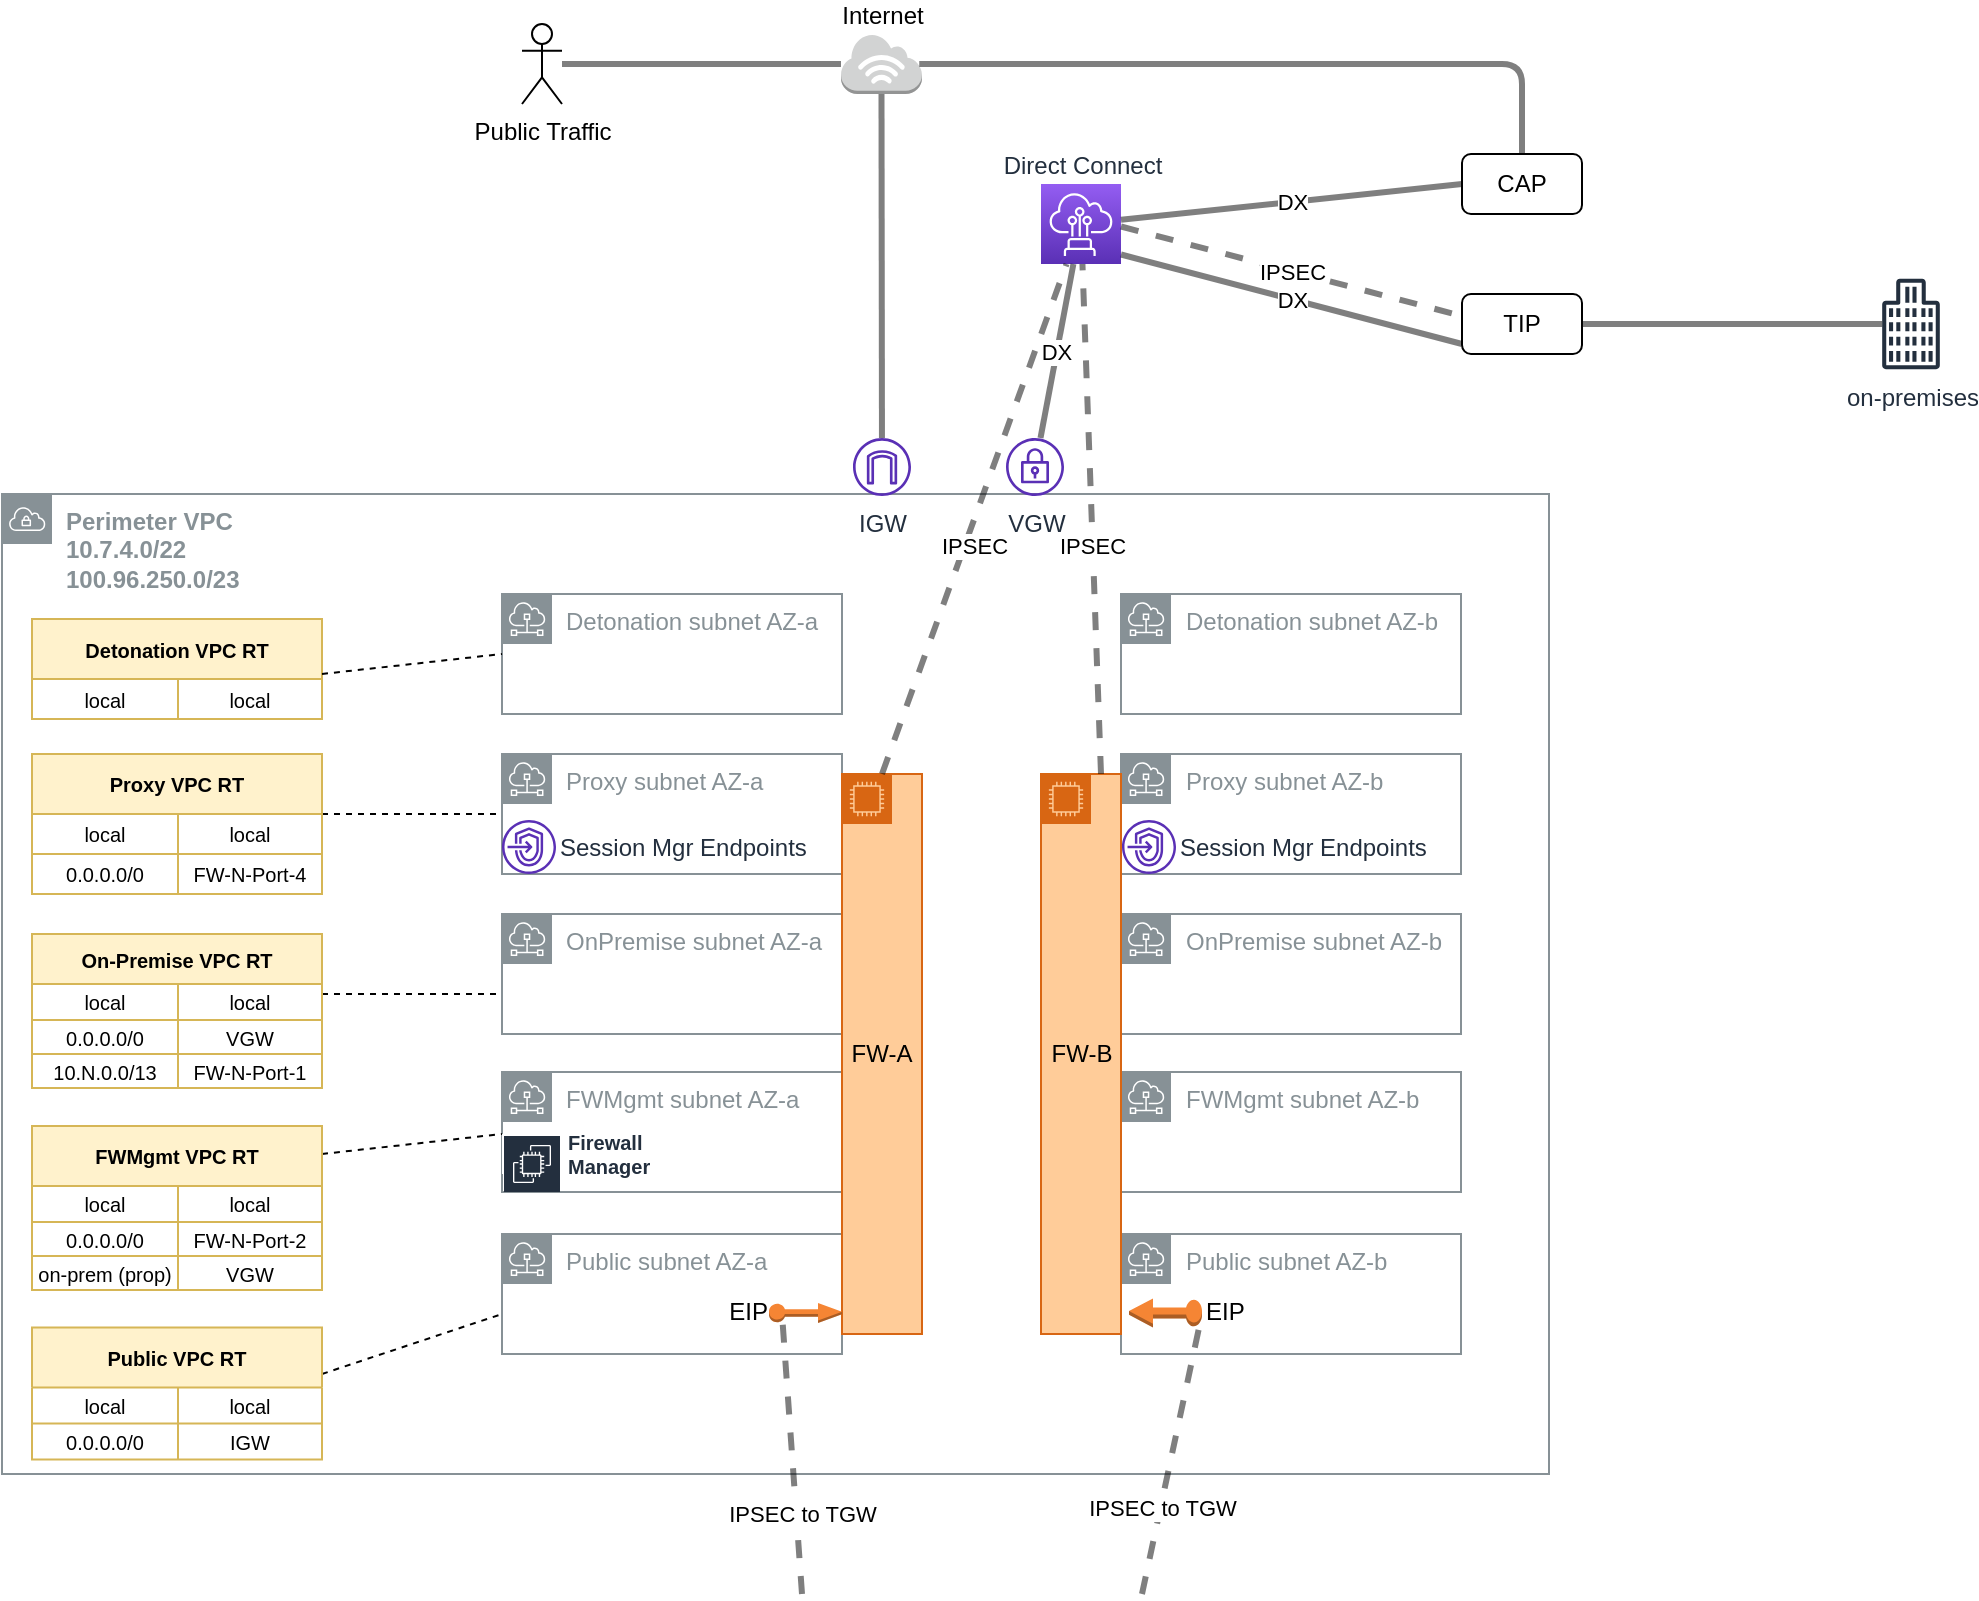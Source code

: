 <mxfile version="18.0.6" type="device"><diagram id="TK6w0RNlwNiGX7UF34bO" name="Page-1"><mxGraphModel dx="1422" dy="1862" grid="1" gridSize="10" guides="1" tooltips="1" connect="1" arrows="1" fold="1" page="1" pageScale="1" pageWidth="850" pageHeight="1100" math="0" shadow="0"><root><mxCell id="0"/><mxCell id="1" parent="0"/><mxCell id="n--Wq_EnB1C4vueyRFef-554" value="Public subnet AZ-a" style="outlineConnect=0;gradientColor=none;html=1;whiteSpace=wrap;fontSize=12;fontStyle=0;shape=mxgraph.aws4.group;grIcon=mxgraph.aws4.group_subnet;strokeColor=#879196;fillColor=none;verticalAlign=top;align=left;spacingLeft=30;fontColor=#879196;dashed=0;" parent="1" vertex="1"><mxGeometry x="470" y="-480" width="170" height="60" as="geometry"/></mxCell><mxCell id="n--Wq_EnB1C4vueyRFef-564" value="&lt;b&gt;Perimeter VPC&amp;nbsp;&lt;br&gt;10.7.4.0/22&lt;br&gt;100.96.250.0/23&lt;/b&gt;" style="outlineConnect=0;gradientColor=none;html=1;whiteSpace=wrap;fontSize=12;fontStyle=0;shape=mxgraph.aws4.group;grIcon=mxgraph.aws4.group_vpc;strokeColor=#879196;fillColor=none;verticalAlign=top;align=left;spacingLeft=30;fontColor=#879196;dashed=0;" parent="1" vertex="1"><mxGeometry x="220" y="-850" width="773.5" height="490" as="geometry"/></mxCell><mxCell id="n--Wq_EnB1C4vueyRFef-570" value="OnPremise subnet AZ-a" style="outlineConnect=0;gradientColor=none;html=1;whiteSpace=wrap;fontSize=12;fontStyle=0;shape=mxgraph.aws4.group;grIcon=mxgraph.aws4.group_subnet;strokeColor=#879196;fillColor=none;verticalAlign=top;align=left;spacingLeft=30;fontColor=#879196;dashed=0;" parent="1" vertex="1"><mxGeometry x="470" y="-640" width="170" height="60" as="geometry"/></mxCell><mxCell id="n--Wq_EnB1C4vueyRFef-571" value="FWMgmt subnet AZ-a" style="outlineConnect=0;gradientColor=none;html=1;whiteSpace=wrap;fontSize=12;fontStyle=0;shape=mxgraph.aws4.group;grIcon=mxgraph.aws4.group_subnet;strokeColor=#879196;fillColor=none;verticalAlign=top;align=left;spacingLeft=30;fontColor=#879196;dashed=0;" parent="1" vertex="1"><mxGeometry x="470" y="-561" width="170" height="60" as="geometry"/></mxCell><mxCell id="n--Wq_EnB1C4vueyRFef-572" value="Proxy subnet AZ-a" style="outlineConnect=0;gradientColor=none;html=1;whiteSpace=wrap;fontSize=12;fontStyle=0;shape=mxgraph.aws4.group;grIcon=mxgraph.aws4.group_subnet;strokeColor=#879196;fillColor=none;verticalAlign=top;align=left;spacingLeft=30;fontColor=#879196;dashed=0;" parent="1" vertex="1"><mxGeometry x="470" y="-720" width="170" height="60" as="geometry"/></mxCell><mxCell id="n--Wq_EnB1C4vueyRFef-573" value="Detonation subnet AZ-a" style="outlineConnect=0;gradientColor=none;html=1;whiteSpace=wrap;fontSize=12;fontStyle=0;shape=mxgraph.aws4.group;grIcon=mxgraph.aws4.group_subnet;strokeColor=#879196;fillColor=none;verticalAlign=top;align=left;spacingLeft=30;fontColor=#879196;dashed=0;" parent="1" vertex="1"><mxGeometry x="470" y="-800" width="170" height="60" as="geometry"/></mxCell><mxCell id="n--Wq_EnB1C4vueyRFef-574" value="" style="points=[[0,0],[0.25,0],[0.5,0],[0.75,0],[1,0],[1,0.25],[1,0.5],[1,0.75],[1,1],[0.75,1],[0.5,1],[0.25,1],[0,1],[0,0.75],[0,0.5],[0,0.25]];outlineConnect=0;gradientColor=none;html=1;whiteSpace=wrap;fontSize=12;fontStyle=0;shape=mxgraph.aws4.group;grIcon=mxgraph.aws4.group_ec2_instance_contents;strokeColor=#D86613;verticalAlign=bottom;align=center;spacingLeft=30;fontColor=#D86613;dashed=0;shadow=0;fillColor=#FFCC99;labelPosition=center;verticalLabelPosition=top;" parent="1" vertex="1"><mxGeometry x="640" y="-710" width="40" height="280" as="geometry"/></mxCell><mxCell id="n--Wq_EnB1C4vueyRFef-577" value="Public subnet AZ-b" style="outlineConnect=0;gradientColor=none;html=1;whiteSpace=wrap;fontSize=12;fontStyle=0;shape=mxgraph.aws4.group;grIcon=mxgraph.aws4.group_subnet;strokeColor=#879196;fillColor=none;verticalAlign=top;align=left;spacingLeft=30;fontColor=#879196;dashed=0;" parent="1" vertex="1"><mxGeometry x="779.5" y="-480" width="170" height="60" as="geometry"/></mxCell><mxCell id="n--Wq_EnB1C4vueyRFef-578" value="OnPremise subnet AZ-b" style="outlineConnect=0;gradientColor=none;html=1;whiteSpace=wrap;fontSize=12;fontStyle=0;shape=mxgraph.aws4.group;grIcon=mxgraph.aws4.group_subnet;strokeColor=#879196;fillColor=none;verticalAlign=top;align=left;spacingLeft=30;fontColor=#879196;dashed=0;" parent="1" vertex="1"><mxGeometry x="779.5" y="-640" width="170" height="60" as="geometry"/></mxCell><mxCell id="n--Wq_EnB1C4vueyRFef-579" value="FWMgmt subnet AZ-b&amp;nbsp;" style="outlineConnect=0;gradientColor=none;html=1;whiteSpace=wrap;fontSize=12;fontStyle=0;shape=mxgraph.aws4.group;grIcon=mxgraph.aws4.group_subnet;strokeColor=#879196;fillColor=none;verticalAlign=top;align=left;spacingLeft=30;fontColor=#879196;dashed=0;" parent="1" vertex="1"><mxGeometry x="779.5" y="-561" width="170" height="60" as="geometry"/></mxCell><mxCell id="n--Wq_EnB1C4vueyRFef-580" value="Proxy subnet AZ-b" style="outlineConnect=0;gradientColor=none;html=1;whiteSpace=wrap;fontSize=12;fontStyle=0;shape=mxgraph.aws4.group;grIcon=mxgraph.aws4.group_subnet;strokeColor=#879196;fillColor=none;verticalAlign=top;align=left;spacingLeft=30;fontColor=#879196;dashed=0;" parent="1" vertex="1"><mxGeometry x="779.5" y="-720" width="170" height="60" as="geometry"/></mxCell><mxCell id="n--Wq_EnB1C4vueyRFef-581" value="Detonation subnet AZ-b" style="outlineConnect=0;gradientColor=none;html=1;whiteSpace=wrap;fontSize=12;fontStyle=0;shape=mxgraph.aws4.group;grIcon=mxgraph.aws4.group_subnet;strokeColor=#879196;fillColor=none;verticalAlign=top;align=left;spacingLeft=30;fontColor=#879196;dashed=0;" parent="1" vertex="1"><mxGeometry x="779.5" y="-800" width="170" height="60" as="geometry"/></mxCell><mxCell id="n--Wq_EnB1C4vueyRFef-582" value="" style="points=[[0,0],[0.25,0],[0.5,0],[0.75,0],[1,0],[1,0.25],[1,0.5],[1,0.75],[1,1],[0.75,1],[0.5,1],[0.25,1],[0,1],[0,0.75],[0,0.5],[0,0.25]];outlineConnect=0;gradientColor=none;html=1;whiteSpace=wrap;fontSize=12;fontStyle=0;shape=mxgraph.aws4.group;grIcon=mxgraph.aws4.group_ec2_instance_contents;strokeColor=#D86613;verticalAlign=bottom;align=center;spacingLeft=30;fontColor=#D86613;dashed=0;shadow=0;fillColor=#FFCC99;labelPosition=center;verticalLabelPosition=top;" parent="1" vertex="1"><mxGeometry x="739.5" y="-710" width="40" height="280" as="geometry"/></mxCell><mxCell id="n--Wq_EnB1C4vueyRFef-583" value="EIP" style="outlineConnect=0;dashed=0;verticalLabelPosition=middle;verticalAlign=middle;align=right;html=1;shape=mxgraph.aws3.elastic_ip;fillColor=#F58534;gradientColor=none;shadow=0;strokeColor=#000000;strokeWidth=1;labelPosition=left;" parent="1" vertex="1"><mxGeometry x="603.5" y="-445.53" width="36.5" height="10.02" as="geometry"/></mxCell><mxCell id="n--Wq_EnB1C4vueyRFef-585" value="EIP" style="outlineConnect=0;dashed=0;verticalLabelPosition=middle;verticalAlign=middle;align=left;html=1;shape=mxgraph.aws3.elastic_ip;fillColor=#F58534;gradientColor=none;shadow=0;strokeColor=#000000;strokeWidth=1;labelPosition=right;flipH=1;" parent="1" vertex="1"><mxGeometry x="783.5" y="-447.76" width="36.5" height="14.49" as="geometry"/></mxCell><mxCell id="n--Wq_EnB1C4vueyRFef-586" value="IPSEC to TGW" style="endArrow=none;dashed=1;html=1;strokeWidth=3;opacity=50;" parent="1" edge="1"><mxGeometry x="-0.431" y="-3" width="50" height="50" relative="1" as="geometry"><mxPoint x="620" y="-300" as="sourcePoint"/><mxPoint x="610" y="-440" as="targetPoint"/><mxPoint as="offset"/></mxGeometry></mxCell><mxCell id="n--Wq_EnB1C4vueyRFef-587" value="IPSEC to TGW" style="endArrow=none;dashed=1;html=1;strokeWidth=3;opacity=50;" parent="1" edge="1"><mxGeometry x="-0.382" y="-1" width="50" height="50" relative="1" as="geometry"><mxPoint x="790" y="-300" as="sourcePoint"/><mxPoint x="820" y="-440" as="targetPoint"/><mxPoint as="offset"/></mxGeometry></mxCell><mxCell id="n--Wq_EnB1C4vueyRFef-588" value="FW-A" style="text;html=1;strokeColor=none;fillColor=none;align=center;verticalAlign=middle;whiteSpace=wrap;rounded=0;shadow=0;" parent="1" vertex="1"><mxGeometry x="640" y="-580" width="40" height="20" as="geometry"/></mxCell><mxCell id="n--Wq_EnB1C4vueyRFef-589" value="FW-B" style="text;html=1;strokeColor=none;fillColor=none;align=center;verticalAlign=middle;whiteSpace=wrap;rounded=0;shadow=0;" parent="1" vertex="1"><mxGeometry x="740" y="-580" width="40" height="20" as="geometry"/></mxCell><mxCell id="n--Wq_EnB1C4vueyRFef-595" value="Session Mgr Endpoints" style="outlineConnect=0;fontColor=#232F3E;gradientColor=none;fillColor=#5A30B5;strokeColor=none;dashed=0;verticalLabelPosition=middle;verticalAlign=middle;align=left;html=1;fontSize=12;fontStyle=0;aspect=fixed;pointerEvents=1;shape=mxgraph.aws4.endpoints;shadow=0;sketch=0;labelPosition=right;" parent="1" vertex="1"><mxGeometry x="470" y="-687" width="27" height="27" as="geometry"/></mxCell><mxCell id="n--Wq_EnB1C4vueyRFef-596" value="Session Mgr Endpoints" style="outlineConnect=0;fontColor=#232F3E;gradientColor=none;fillColor=#5A30B5;strokeColor=none;dashed=0;verticalLabelPosition=middle;verticalAlign=middle;align=left;html=1;fontSize=12;fontStyle=0;aspect=fixed;pointerEvents=1;shape=mxgraph.aws4.endpoints;shadow=0;sketch=0;labelPosition=right;" parent="1" vertex="1"><mxGeometry x="780" y="-687" width="27" height="27" as="geometry"/></mxCell><mxCell id="n--Wq_EnB1C4vueyRFef-597" value="Firewall Manager" style="outlineConnect=0;fontColor=#232F3E;gradientColor=none;strokeColor=#ffffff;fillColor=#232F3E;dashed=0;verticalLabelPosition=middle;verticalAlign=middle;align=left;html=1;whiteSpace=wrap;fontSize=10;fontStyle=1;spacing=3;shape=mxgraph.aws4.productIcon;prIcon=mxgraph.aws4.ec2;shadow=0;labelPosition=right;" parent="1" vertex="1"><mxGeometry x="470" y="-530" width="30" height="20" as="geometry"/></mxCell><mxCell id="n--Wq_EnB1C4vueyRFef-604" value="VGW" style="outlineConnect=0;fontColor=#232F3E;gradientColor=none;fillColor=#5A30B5;strokeColor=none;dashed=0;verticalLabelPosition=bottom;verticalAlign=top;align=center;html=1;fontSize=12;fontStyle=0;aspect=fixed;pointerEvents=1;shape=mxgraph.aws4.vpn_gateway;shadow=0;labelPosition=center;" parent="1" vertex="1"><mxGeometry x="722" y="-878" width="29" height="29" as="geometry"/></mxCell><mxCell id="n--Wq_EnB1C4vueyRFef-603" value="IGW" style="outlineConnect=0;fontColor=#232F3E;gradientColor=none;fillColor=#5A30B5;strokeColor=none;dashed=0;verticalLabelPosition=bottom;verticalAlign=top;align=center;html=1;fontSize=12;fontStyle=0;aspect=fixed;pointerEvents=1;shape=mxgraph.aws4.internet_gateway;shadow=0;" parent="1" vertex="1"><mxGeometry x="645.5" y="-878" width="29" height="29" as="geometry"/></mxCell><mxCell id="n--Wq_EnB1C4vueyRFef-605" value="Direct Connect" style="outlineConnect=0;fontColor=#232F3E;gradientColor=#945DF2;gradientDirection=north;fillColor=#5A30B5;strokeColor=#ffffff;dashed=0;verticalLabelPosition=top;verticalAlign=bottom;align=center;html=1;fontSize=12;fontStyle=0;aspect=fixed;shape=mxgraph.aws4.resourceIcon;resIcon=mxgraph.aws4.direct_connect;shadow=0;labelPosition=center;" parent="1" vertex="1"><mxGeometry x="739.5" y="-1005" width="40" height="40" as="geometry"/></mxCell><mxCell id="n--Wq_EnB1C4vueyRFef-606" value="CAP" style="rounded=1;whiteSpace=wrap;html=1;shadow=0;strokeColor=#000000;strokeWidth=1;fillColor=none;" parent="1" vertex="1"><mxGeometry x="950" y="-1020" width="60" height="30" as="geometry"/></mxCell><mxCell id="n--Wq_EnB1C4vueyRFef-607" value="TIP" style="rounded=1;whiteSpace=wrap;html=1;shadow=0;strokeColor=#000000;strokeWidth=1;fillColor=none;" parent="1" vertex="1"><mxGeometry x="950" y="-950" width="60" height="30" as="geometry"/></mxCell><mxCell id="n--Wq_EnB1C4vueyRFef-608" value="DX" style="endArrow=none;html=1;strokeWidth=3;opacity=50;entryX=0;entryY=0.5;entryDx=0;entryDy=0;" parent="1" source="n--Wq_EnB1C4vueyRFef-605" target="n--Wq_EnB1C4vueyRFef-606" edge="1"><mxGeometry width="50" height="50" relative="1" as="geometry"><mxPoint x="827" y="-960" as="sourcePoint"/><mxPoint x="807" y="-1170" as="targetPoint"/></mxGeometry></mxCell><mxCell id="n--Wq_EnB1C4vueyRFef-609" value="IPSEC" style="endArrow=none;dashed=1;html=1;strokeWidth=3;opacity=50;entryX=0;entryY=0.5;entryDx=0;entryDy=0;" parent="1" edge="1"><mxGeometry width="50" height="50" relative="1" as="geometry"><mxPoint x="779.5" y="-983.751" as="sourcePoint"/><mxPoint x="950" y="-939" as="targetPoint"/></mxGeometry></mxCell><mxCell id="n--Wq_EnB1C4vueyRFef-610" value="Internet" style="outlineConnect=0;dashed=0;verticalLabelPosition=top;verticalAlign=bottom;align=center;html=1;shape=mxgraph.aws3.internet_3;fillColor=#D2D3D3;gradientColor=none;shadow=0;strokeColor=#000000;strokeWidth=1;labelPosition=center;" parent="1" vertex="1"><mxGeometry x="639.5" y="-1080" width="40.5" height="30" as="geometry"/></mxCell><mxCell id="n--Wq_EnB1C4vueyRFef-613" value="on-premises" style="outlineConnect=0;fontColor=#232F3E;gradientColor=none;fillColor=#232F3E;strokeColor=none;dashed=0;verticalLabelPosition=bottom;verticalAlign=top;align=center;html=1;fontSize=12;fontStyle=0;aspect=fixed;pointerEvents=1;shape=mxgraph.aws4.office_building;shadow=0;" parent="1" vertex="1"><mxGeometry x="1160" y="-957.62" width="29" height="45.24" as="geometry"/></mxCell><mxCell id="n--Wq_EnB1C4vueyRFef-614" value="" style="endArrow=none;html=1;strokeColor=#000000;strokeWidth=3;opacity=50;exitX=1;exitY=0.5;exitDx=0;exitDy=0;" parent="1" source="n--Wq_EnB1C4vueyRFef-607" target="n--Wq_EnB1C4vueyRFef-613" edge="1"><mxGeometry width="50" height="50" relative="1" as="geometry"><mxPoint x="1200" y="-780" as="sourcePoint"/><mxPoint x="1250" y="-830" as="targetPoint"/></mxGeometry></mxCell><mxCell id="n--Wq_EnB1C4vueyRFef-615" value="" style="endArrow=none;html=1;strokeColor=#000000;strokeWidth=3;opacity=50;entryX=0.5;entryY=1;entryDx=0;entryDy=0;entryPerimeter=0;" parent="1" source="n--Wq_EnB1C4vueyRFef-603" target="n--Wq_EnB1C4vueyRFef-610" edge="1"><mxGeometry width="50" height="50" relative="1" as="geometry"><mxPoint x="661" y="-899" as="sourcePoint"/><mxPoint x="860" y="-800" as="targetPoint"/></mxGeometry></mxCell><mxCell id="n--Wq_EnB1C4vueyRFef-616" value="IPSEC" style="endArrow=none;dashed=1;html=1;strokeWidth=3;opacity=50;exitX=0.5;exitY=0;exitDx=0;exitDy=0;labelPosition=center;verticalLabelPosition=bottom;align=center;verticalAlign=top;" parent="1" source="n--Wq_EnB1C4vueyRFef-574" target="n--Wq_EnB1C4vueyRFef-605" edge="1"><mxGeometry width="50" height="50" relative="1" as="geometry"><mxPoint x="710" y="-880" as="sourcePoint"/><mxPoint x="710" y="-985" as="targetPoint"/></mxGeometry></mxCell><mxCell id="n--Wq_EnB1C4vueyRFef-617" value="Public Traffic" style="shape=umlActor;verticalLabelPosition=bottom;labelBackgroundColor=#ffffff;verticalAlign=top;html=1;outlineConnect=0;shadow=0;strokeColor=#000000;strokeWidth=1;fillColor=none;" parent="1" vertex="1"><mxGeometry x="480" y="-1085" width="20" height="40" as="geometry"/></mxCell><mxCell id="n--Wq_EnB1C4vueyRFef-618" value="" style="endArrow=none;html=1;strokeColor=#000000;strokeWidth=3;opacity=50;" parent="1" source="n--Wq_EnB1C4vueyRFef-610" target="n--Wq_EnB1C4vueyRFef-617" edge="1"><mxGeometry width="50" height="50" relative="1" as="geometry"><mxPoint x="671" y="-889" as="sourcePoint"/><mxPoint x="540" y="-1060" as="targetPoint"/></mxGeometry></mxCell><mxCell id="n--Wq_EnB1C4vueyRFef-621" value="" style="endArrow=none;html=1;strokeColor=#000000;strokeWidth=3;opacity=50;entryX=0.966;entryY=0.5;entryDx=0;entryDy=0;entryPerimeter=0;exitX=0.5;exitY=0;exitDx=0;exitDy=0;" parent="1" source="n--Wq_EnB1C4vueyRFef-606" target="n--Wq_EnB1C4vueyRFef-610" edge="1"><mxGeometry width="50" height="50" relative="1" as="geometry"><mxPoint x="1010" y="-1065" as="sourcePoint"/><mxPoint x="800.5" y="-1080" as="targetPoint"/><Array as="points"><mxPoint x="980" y="-1065"/></Array></mxGeometry></mxCell><mxCell id="cxsfAXZKZCfiQZfQVmb0-6" value="Detonation VPC RT" style="shape=table;html=1;whiteSpace=wrap;startSize=30;container=1;collapsible=0;childLayout=tableLayout;fontStyle=1;align=center;fillColor=#fff2cc;strokeColor=#d6b656;fontSize=10;" parent="1" vertex="1"><mxGeometry x="235" y="-787.5" width="145" height="50" as="geometry"/></mxCell><mxCell id="cxsfAXZKZCfiQZfQVmb0-7" value="" style="shape=partialRectangle;html=1;whiteSpace=wrap;collapsible=0;dropTarget=0;pointerEvents=0;fillColor=none;top=0;left=0;bottom=0;right=0;points=[[0,0.5],[1,0.5]];portConstraint=eastwest;fontSize=10;" parent="cxsfAXZKZCfiQZfQVmb0-6" vertex="1"><mxGeometry y="30" width="145" height="20" as="geometry"/></mxCell><mxCell id="cxsfAXZKZCfiQZfQVmb0-8" value="local" style="shape=partialRectangle;html=1;whiteSpace=wrap;connectable=0;fillColor=none;top=0;left=0;bottom=0;right=0;overflow=hidden;fontSize=10;" parent="cxsfAXZKZCfiQZfQVmb0-7" vertex="1"><mxGeometry width="73" height="20" as="geometry"><mxRectangle width="73" height="20" as="alternateBounds"/></mxGeometry></mxCell><mxCell id="cxsfAXZKZCfiQZfQVmb0-9" value="local" style="shape=partialRectangle;html=1;whiteSpace=wrap;connectable=0;fillColor=none;top=0;left=0;bottom=0;right=0;overflow=hidden;fontSize=10;" parent="cxsfAXZKZCfiQZfQVmb0-7" vertex="1"><mxGeometry x="73" width="72" height="20" as="geometry"><mxRectangle width="72" height="20" as="alternateBounds"/></mxGeometry></mxCell><mxCell id="cxsfAXZKZCfiQZfQVmb0-67" value="" style="endArrow=none;dashed=1;html=1;fontSize=10;" parent="1" edge="1"><mxGeometry width="50" height="50" relative="1" as="geometry"><mxPoint x="380" y="-760" as="sourcePoint"/><mxPoint x="470" y="-770" as="targetPoint"/></mxGeometry></mxCell><mxCell id="cxsfAXZKZCfiQZfQVmb0-68" value="" style="endArrow=none;dashed=1;html=1;fontSize=10;" parent="1" edge="1"><mxGeometry width="50" height="50" relative="1" as="geometry"><mxPoint x="380" y="-690" as="sourcePoint"/><mxPoint x="470" y="-690" as="targetPoint"/></mxGeometry></mxCell><mxCell id="cxsfAXZKZCfiQZfQVmb0-69" value="" style="endArrow=none;dashed=1;html=1;fontSize=10;" parent="1" edge="1"><mxGeometry width="50" height="50" relative="1" as="geometry"><mxPoint x="380" y="-600" as="sourcePoint"/><mxPoint x="470" y="-600" as="targetPoint"/></mxGeometry></mxCell><mxCell id="cxsfAXZKZCfiQZfQVmb0-70" value="" style="endArrow=none;dashed=1;html=1;fontSize=10;" parent="1" edge="1"><mxGeometry width="50" height="50" relative="1" as="geometry"><mxPoint x="380" y="-520" as="sourcePoint"/><mxPoint x="470" y="-530" as="targetPoint"/></mxGeometry></mxCell><mxCell id="cxsfAXZKZCfiQZfQVmb0-71" value="" style="endArrow=none;dashed=1;html=1;fontSize=10;" parent="1" edge="1"><mxGeometry width="50" height="50" relative="1" as="geometry"><mxPoint x="380" y="-410" as="sourcePoint"/><mxPoint x="470" y="-440" as="targetPoint"/></mxGeometry></mxCell><mxCell id="cxsfAXZKZCfiQZfQVmb0-39" value="Public VPC RT" style="shape=table;html=1;whiteSpace=wrap;startSize=30;container=1;collapsible=0;childLayout=tableLayout;fontStyle=1;align=center;fillColor=#fff2cc;strokeColor=#d6b656;fontSize=10;" parent="1" vertex="1"><mxGeometry x="235" y="-433.27" width="145" height="66" as="geometry"/></mxCell><mxCell id="cxsfAXZKZCfiQZfQVmb0-40" value="" style="shape=partialRectangle;html=1;whiteSpace=wrap;collapsible=0;dropTarget=0;pointerEvents=0;fillColor=none;top=0;left=0;bottom=0;right=0;points=[[0,0.5],[1,0.5]];portConstraint=eastwest;fontSize=10;" parent="cxsfAXZKZCfiQZfQVmb0-39" vertex="1"><mxGeometry y="30" width="145" height="18" as="geometry"/></mxCell><mxCell id="cxsfAXZKZCfiQZfQVmb0-41" value="local" style="shape=partialRectangle;html=1;whiteSpace=wrap;connectable=0;fillColor=none;top=0;left=0;bottom=0;right=0;overflow=hidden;fontSize=10;" parent="cxsfAXZKZCfiQZfQVmb0-40" vertex="1"><mxGeometry width="73" height="18" as="geometry"/></mxCell><mxCell id="cxsfAXZKZCfiQZfQVmb0-42" value="local" style="shape=partialRectangle;html=1;whiteSpace=wrap;connectable=0;fillColor=none;top=0;left=0;bottom=0;right=0;overflow=hidden;fontSize=10;" parent="cxsfAXZKZCfiQZfQVmb0-40" vertex="1"><mxGeometry x="73" width="72" height="18" as="geometry"/></mxCell><mxCell id="cxsfAXZKZCfiQZfQVmb0-43" style="shape=partialRectangle;html=1;whiteSpace=wrap;collapsible=0;dropTarget=0;pointerEvents=0;fillColor=none;top=0;left=0;bottom=0;right=0;points=[[0,0.5],[1,0.5]];portConstraint=eastwest;fontSize=10;" parent="cxsfAXZKZCfiQZfQVmb0-39" vertex="1"><mxGeometry y="48" width="145" height="18" as="geometry"/></mxCell><mxCell id="cxsfAXZKZCfiQZfQVmb0-44" value="0.0.0.0/0" style="shape=partialRectangle;html=1;whiteSpace=wrap;connectable=0;fillColor=none;top=0;left=0;bottom=0;right=0;overflow=hidden;fontSize=10;" parent="cxsfAXZKZCfiQZfQVmb0-43" vertex="1"><mxGeometry width="73" height="18" as="geometry"/></mxCell><mxCell id="cxsfAXZKZCfiQZfQVmb0-45" value="IGW" style="shape=partialRectangle;html=1;whiteSpace=wrap;connectable=0;fillColor=none;top=0;left=0;bottom=0;right=0;overflow=hidden;fontSize=10;" parent="cxsfAXZKZCfiQZfQVmb0-43" vertex="1"><mxGeometry x="73" width="72" height="18" as="geometry"/></mxCell><mxCell id="cxsfAXZKZCfiQZfQVmb0-46" value="FWMgmt VPC RT" style="shape=table;html=1;whiteSpace=wrap;startSize=30;container=1;collapsible=0;childLayout=tableLayout;fontStyle=1;align=center;fillColor=#fff2cc;strokeColor=#d6b656;fontSize=10;" parent="1" vertex="1"><mxGeometry x="235" y="-534" width="145" height="82" as="geometry"/></mxCell><mxCell id="cxsfAXZKZCfiQZfQVmb0-47" value="" style="shape=partialRectangle;html=1;whiteSpace=wrap;collapsible=0;dropTarget=0;pointerEvents=0;fillColor=none;top=0;left=0;bottom=0;right=0;points=[[0,0.5],[1,0.5]];portConstraint=eastwest;fontSize=10;" parent="cxsfAXZKZCfiQZfQVmb0-46" vertex="1"><mxGeometry y="30" width="145" height="18" as="geometry"/></mxCell><mxCell id="cxsfAXZKZCfiQZfQVmb0-48" value="local" style="shape=partialRectangle;html=1;whiteSpace=wrap;connectable=0;fillColor=none;top=0;left=0;bottom=0;right=0;overflow=hidden;fontSize=10;" parent="cxsfAXZKZCfiQZfQVmb0-47" vertex="1"><mxGeometry width="73" height="18" as="geometry"><mxRectangle width="73" height="18" as="alternateBounds"/></mxGeometry></mxCell><mxCell id="cxsfAXZKZCfiQZfQVmb0-49" value="local" style="shape=partialRectangle;html=1;whiteSpace=wrap;connectable=0;fillColor=none;top=0;left=0;bottom=0;right=0;overflow=hidden;fontSize=10;" parent="cxsfAXZKZCfiQZfQVmb0-47" vertex="1"><mxGeometry x="73" width="72" height="18" as="geometry"><mxRectangle width="72" height="18" as="alternateBounds"/></mxGeometry></mxCell><mxCell id="cxsfAXZKZCfiQZfQVmb0-53" style="shape=partialRectangle;html=1;whiteSpace=wrap;collapsible=0;dropTarget=0;pointerEvents=0;fillColor=none;top=0;left=0;bottom=0;right=0;points=[[0,0.5],[1,0.5]];portConstraint=eastwest;fontSize=10;" parent="cxsfAXZKZCfiQZfQVmb0-46" vertex="1"><mxGeometry y="48" width="145" height="17" as="geometry"/></mxCell><mxCell id="cxsfAXZKZCfiQZfQVmb0-54" value="0.0.0.0/0" style="shape=partialRectangle;html=1;whiteSpace=wrap;connectable=0;fillColor=none;top=0;left=0;bottom=0;right=0;overflow=hidden;fontSize=10;" parent="cxsfAXZKZCfiQZfQVmb0-53" vertex="1"><mxGeometry width="73" height="17" as="geometry"><mxRectangle width="73" height="17" as="alternateBounds"/></mxGeometry></mxCell><mxCell id="cxsfAXZKZCfiQZfQVmb0-55" value="FW-N-Port-2" style="shape=partialRectangle;html=1;whiteSpace=wrap;connectable=0;fillColor=none;top=0;left=0;bottom=0;right=0;overflow=hidden;fontSize=10;" parent="cxsfAXZKZCfiQZfQVmb0-53" vertex="1"><mxGeometry x="73" width="72" height="17" as="geometry"><mxRectangle width="72" height="17" as="alternateBounds"/></mxGeometry></mxCell><mxCell id="cxsfAXZKZCfiQZfQVmb0-56" style="shape=partialRectangle;html=1;whiteSpace=wrap;collapsible=0;dropTarget=0;pointerEvents=0;fillColor=none;top=0;left=0;bottom=0;right=0;points=[[0,0.5],[1,0.5]];portConstraint=eastwest;fontSize=10;" parent="cxsfAXZKZCfiQZfQVmb0-46" vertex="1"><mxGeometry y="65" width="145" height="17" as="geometry"/></mxCell><mxCell id="cxsfAXZKZCfiQZfQVmb0-57" value="on-prem (prop)" style="shape=partialRectangle;html=1;whiteSpace=wrap;connectable=0;fillColor=none;top=0;left=0;bottom=0;right=0;overflow=hidden;fontSize=10;" parent="cxsfAXZKZCfiQZfQVmb0-56" vertex="1"><mxGeometry width="73" height="17" as="geometry"><mxRectangle width="73" height="17" as="alternateBounds"/></mxGeometry></mxCell><mxCell id="cxsfAXZKZCfiQZfQVmb0-58" value="VGW" style="shape=partialRectangle;html=1;whiteSpace=wrap;connectable=0;fillColor=none;top=0;left=0;bottom=0;right=0;overflow=hidden;fontSize=10;" parent="cxsfAXZKZCfiQZfQVmb0-56" vertex="1"><mxGeometry x="73" width="72" height="17" as="geometry"><mxRectangle width="72" height="17" as="alternateBounds"/></mxGeometry></mxCell><mxCell id="cxsfAXZKZCfiQZfQVmb0-59" value="On-Premise VPC RT" style="shape=table;html=1;whiteSpace=wrap;startSize=25;container=1;collapsible=0;childLayout=tableLayout;fontStyle=1;align=center;fillColor=#fff2cc;strokeColor=#d6b656;fontSize=10;" parent="1" vertex="1"><mxGeometry x="235" y="-630" width="145" height="77" as="geometry"/></mxCell><mxCell id="cxsfAXZKZCfiQZfQVmb0-60" value="" style="shape=partialRectangle;html=1;whiteSpace=wrap;collapsible=0;dropTarget=0;pointerEvents=0;fillColor=none;top=0;left=0;bottom=0;right=0;points=[[0,0.5],[1,0.5]];portConstraint=eastwest;fontSize=10;" parent="cxsfAXZKZCfiQZfQVmb0-59" vertex="1"><mxGeometry y="25" width="145" height="18" as="geometry"/></mxCell><mxCell id="cxsfAXZKZCfiQZfQVmb0-61" value="local" style="shape=partialRectangle;html=1;whiteSpace=wrap;connectable=0;fillColor=none;top=0;left=0;bottom=0;right=0;overflow=hidden;fontSize=10;" parent="cxsfAXZKZCfiQZfQVmb0-60" vertex="1"><mxGeometry width="73" height="18" as="geometry"><mxRectangle width="73" height="18" as="alternateBounds"/></mxGeometry></mxCell><mxCell id="cxsfAXZKZCfiQZfQVmb0-62" value="local" style="shape=partialRectangle;html=1;whiteSpace=wrap;connectable=0;fillColor=none;top=0;left=0;bottom=0;right=0;overflow=hidden;fontSize=10;" parent="cxsfAXZKZCfiQZfQVmb0-60" vertex="1"><mxGeometry x="73" width="72" height="18" as="geometry"><mxRectangle width="72" height="18" as="alternateBounds"/></mxGeometry></mxCell><mxCell id="cxsfAXZKZCfiQZfQVmb0-63" style="shape=partialRectangle;html=1;whiteSpace=wrap;collapsible=0;dropTarget=0;pointerEvents=0;fillColor=none;top=0;left=0;bottom=0;right=0;points=[[0,0.5],[1,0.5]];portConstraint=eastwest;fontSize=10;" parent="cxsfAXZKZCfiQZfQVmb0-59" vertex="1"><mxGeometry y="43" width="145" height="17" as="geometry"/></mxCell><mxCell id="cxsfAXZKZCfiQZfQVmb0-64" value="0.0.0.0/0" style="shape=partialRectangle;html=1;whiteSpace=wrap;connectable=0;fillColor=none;top=0;left=0;bottom=0;right=0;overflow=hidden;fontSize=10;" parent="cxsfAXZKZCfiQZfQVmb0-63" vertex="1"><mxGeometry width="73" height="17" as="geometry"><mxRectangle width="73" height="17" as="alternateBounds"/></mxGeometry></mxCell><mxCell id="cxsfAXZKZCfiQZfQVmb0-65" value="&lt;font style=&quot;font-size: 10px&quot;&gt;VGW&lt;/font&gt;" style="shape=partialRectangle;html=1;whiteSpace=wrap;connectable=0;fillColor=none;top=0;left=0;bottom=0;right=0;overflow=hidden;fontSize=10;" parent="cxsfAXZKZCfiQZfQVmb0-63" vertex="1"><mxGeometry x="73" width="72" height="17" as="geometry"><mxRectangle width="72" height="17" as="alternateBounds"/></mxGeometry></mxCell><mxCell id="4w3YNaCSY7jddc9ZtGLI-1" style="shape=partialRectangle;html=1;whiteSpace=wrap;collapsible=0;dropTarget=0;pointerEvents=0;fillColor=none;top=0;left=0;bottom=0;right=0;points=[[0,0.5],[1,0.5]];portConstraint=eastwest;fontSize=10;" parent="cxsfAXZKZCfiQZfQVmb0-59" vertex="1"><mxGeometry y="60" width="145" height="17" as="geometry"/></mxCell><mxCell id="4w3YNaCSY7jddc9ZtGLI-2" value="10.N.0.0/13" style="shape=partialRectangle;html=1;whiteSpace=wrap;connectable=0;fillColor=none;top=0;left=0;bottom=0;right=0;overflow=hidden;fontSize=10;" parent="4w3YNaCSY7jddc9ZtGLI-1" vertex="1"><mxGeometry width="73" height="17" as="geometry"><mxRectangle width="73" height="17" as="alternateBounds"/></mxGeometry></mxCell><mxCell id="4w3YNaCSY7jddc9ZtGLI-3" value="FW-N-Port-1" style="shape=partialRectangle;html=1;whiteSpace=wrap;connectable=0;fillColor=none;top=0;left=0;bottom=0;right=0;overflow=hidden;fontSize=10;" parent="4w3YNaCSY7jddc9ZtGLI-1" vertex="1"><mxGeometry x="73" width="72" height="17" as="geometry"><mxRectangle width="72" height="17" as="alternateBounds"/></mxGeometry></mxCell><mxCell id="cxsfAXZKZCfiQZfQVmb0-29" value="Proxy VPC RT" style="shape=table;html=1;whiteSpace=wrap;startSize=30;container=1;collapsible=0;childLayout=tableLayout;fontStyle=1;align=center;fillColor=#fff2cc;strokeColor=#d6b656;fontSize=10;" parent="1" vertex="1"><mxGeometry x="235" y="-720" width="145" height="70" as="geometry"/></mxCell><mxCell id="cxsfAXZKZCfiQZfQVmb0-30" value="" style="shape=partialRectangle;html=1;whiteSpace=wrap;collapsible=0;dropTarget=0;pointerEvents=0;fillColor=none;top=0;left=0;bottom=0;right=0;points=[[0,0.5],[1,0.5]];portConstraint=eastwest;fontSize=10;" parent="cxsfAXZKZCfiQZfQVmb0-29" vertex="1"><mxGeometry y="30" width="145" height="20" as="geometry"/></mxCell><mxCell id="cxsfAXZKZCfiQZfQVmb0-31" value="local" style="shape=partialRectangle;html=1;whiteSpace=wrap;connectable=0;fillColor=none;top=0;left=0;bottom=0;right=0;overflow=hidden;fontSize=10;" parent="cxsfAXZKZCfiQZfQVmb0-30" vertex="1"><mxGeometry width="73" height="20" as="geometry"/></mxCell><mxCell id="cxsfAXZKZCfiQZfQVmb0-32" value="local" style="shape=partialRectangle;html=1;whiteSpace=wrap;connectable=0;fillColor=none;top=0;left=0;bottom=0;right=0;overflow=hidden;fontSize=10;" parent="cxsfAXZKZCfiQZfQVmb0-30" vertex="1"><mxGeometry x="73" width="72" height="20" as="geometry"/></mxCell><mxCell id="cxsfAXZKZCfiQZfQVmb0-33" style="shape=partialRectangle;html=1;whiteSpace=wrap;collapsible=0;dropTarget=0;pointerEvents=0;fillColor=none;top=0;left=0;bottom=0;right=0;points=[[0,0.5],[1,0.5]];portConstraint=eastwest;fontSize=10;" parent="cxsfAXZKZCfiQZfQVmb0-29" vertex="1"><mxGeometry y="50" width="145" height="20" as="geometry"/></mxCell><mxCell id="cxsfAXZKZCfiQZfQVmb0-34" value="0.0.0.0/0" style="shape=partialRectangle;html=1;whiteSpace=wrap;connectable=0;fillColor=none;top=0;left=0;bottom=0;right=0;overflow=hidden;fontSize=10;" parent="cxsfAXZKZCfiQZfQVmb0-33" vertex="1"><mxGeometry width="73" height="20" as="geometry"/></mxCell><mxCell id="cxsfAXZKZCfiQZfQVmb0-35" value="&lt;font style=&quot;font-size: 10px&quot;&gt;FW-N-Port-4&lt;/font&gt;" style="shape=partialRectangle;html=1;whiteSpace=wrap;connectable=0;fillColor=none;top=0;left=0;bottom=0;right=0;overflow=hidden;fontSize=10;" parent="cxsfAXZKZCfiQZfQVmb0-33" vertex="1"><mxGeometry x="73" width="72" height="20" as="geometry"/></mxCell><mxCell id="4w3YNaCSY7jddc9ZtGLI-4" value="DX" style="endArrow=none;html=1;strokeWidth=3;opacity=50;entryX=0;entryY=0.5;entryDx=0;entryDy=0;" parent="1" edge="1"><mxGeometry width="50" height="50" relative="1" as="geometry"><mxPoint x="779.5" y="-969.751" as="sourcePoint"/><mxPoint x="950" y="-925" as="targetPoint"/></mxGeometry></mxCell><mxCell id="4w3YNaCSY7jddc9ZtGLI-5" value="IPSEC" style="endArrow=none;dashed=1;html=1;strokeWidth=3;opacity=50;exitX=0.75;exitY=0;exitDx=0;exitDy=0;labelPosition=center;verticalLabelPosition=bottom;align=center;verticalAlign=top;" parent="1" source="n--Wq_EnB1C4vueyRFef-582" target="n--Wq_EnB1C4vueyRFef-605" edge="1"><mxGeometry width="50" height="50" relative="1" as="geometry"><mxPoint x="670" y="-700" as="sourcePoint"/><mxPoint x="762.264" y="-955" as="targetPoint"/></mxGeometry></mxCell><mxCell id="fVOghdTKjJ9YRbrAERia-1" value="DX" style="endArrow=none;html=1;strokeWidth=3;opacity=50;" edge="1" parent="1" source="n--Wq_EnB1C4vueyRFef-605" target="n--Wq_EnB1C4vueyRFef-604"><mxGeometry width="50" height="50" relative="1" as="geometry"><mxPoint x="810" y="-920" as="sourcePoint"/><mxPoint x="960" y="-915" as="targetPoint"/></mxGeometry></mxCell></root></mxGraphModel></diagram></mxfile>